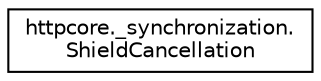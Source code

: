 digraph "Graphical Class Hierarchy"
{
 // LATEX_PDF_SIZE
  edge [fontname="Helvetica",fontsize="10",labelfontname="Helvetica",labelfontsize="10"];
  node [fontname="Helvetica",fontsize="10",shape=record];
  rankdir="LR";
  Node0 [label="httpcore._synchronization.\lShieldCancellation",height=0.2,width=0.4,color="black", fillcolor="white", style="filled",URL="$classhttpcore_1_1__synchronization_1_1ShieldCancellation.html",tooltip=" "];
}
